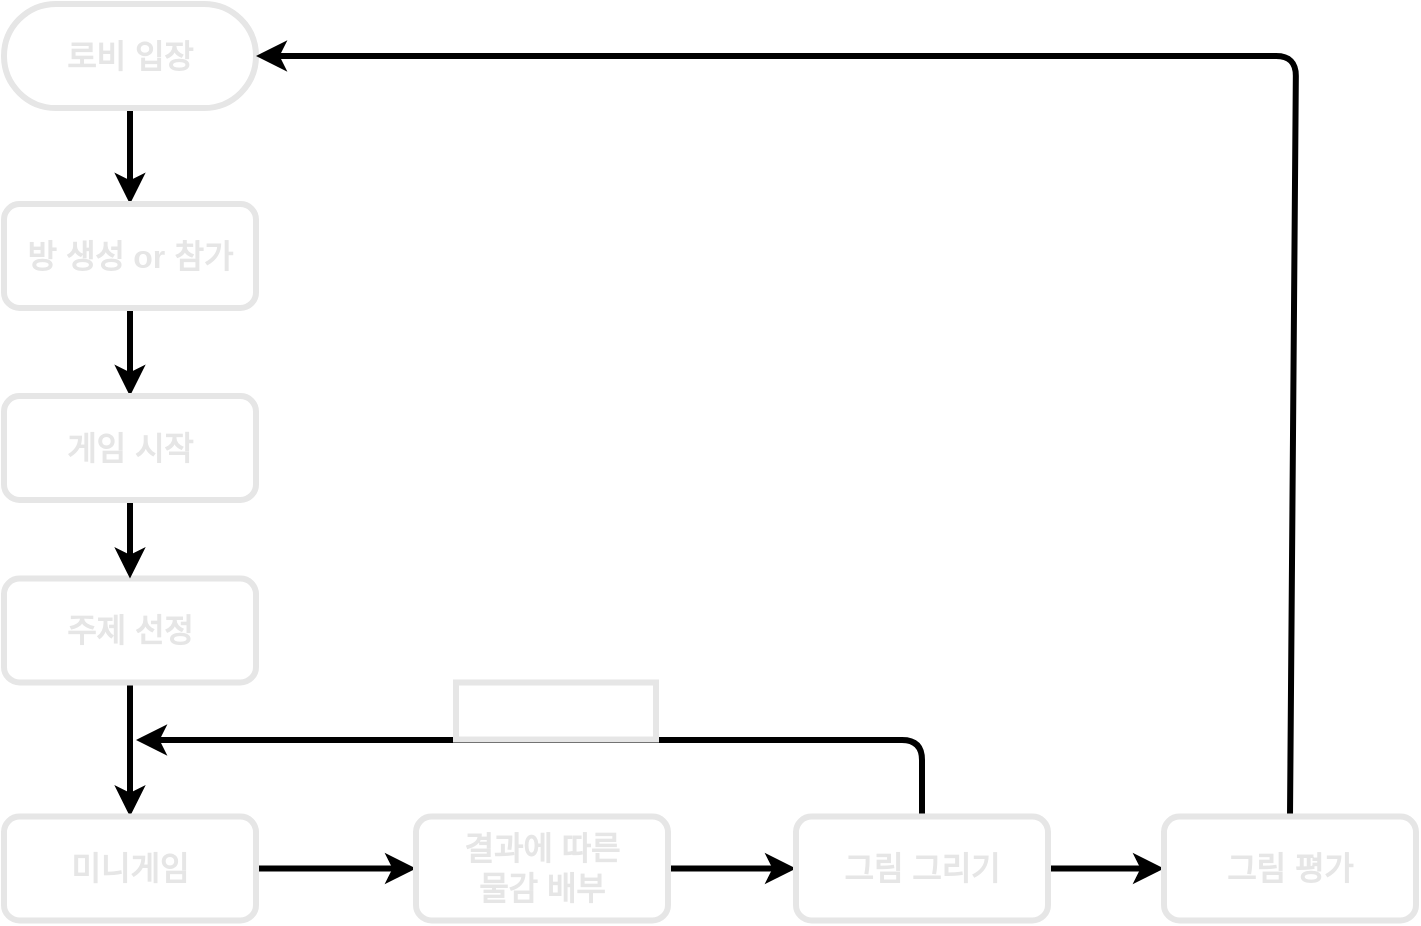 <mxfile>
    <diagram id="-_xoLNnm_bR5iiauwjqA" name="페이지-1">
        <mxGraphModel dx="911" dy="662" grid="1" gridSize="10" guides="1" tooltips="1" connect="1" arrows="1" fold="1" page="1" pageScale="1" pageWidth="1169" pageHeight="827" math="0" shadow="0">
            <root>
                <mxCell id="0"/>
                <mxCell id="1" parent="0"/>
                <mxCell id="41" style="edgeStyle=none;html=1;exitX=0.5;exitY=1;exitDx=0;exitDy=0;entryX=0.5;entryY=0;entryDx=0;entryDy=0;strokeWidth=3;" edge="1" parent="1" source="3" target="40">
                    <mxGeometry relative="1" as="geometry"/>
                </mxCell>
                <mxCell id="3" value="로비 입장" style="rounded=1;whiteSpace=wrap;html=1;arcSize=50;fontColor=#E6E6E6;fillColor=none;strokeColor=#E6E6E6;strokeWidth=3;fontSize=16;fontStyle=1" vertex="1" parent="1">
                    <mxGeometry x="134" y="110" width="126" height="52" as="geometry"/>
                </mxCell>
                <mxCell id="56" style="edgeStyle=none;html=1;exitX=0.5;exitY=1;exitDx=0;exitDy=0;entryX=0.5;entryY=0;entryDx=0;entryDy=0;strokeWidth=3;" edge="1" parent="1" source="5" target="24">
                    <mxGeometry relative="1" as="geometry"/>
                </mxCell>
                <mxCell id="5" value="주제 선정" style="rounded=1;whiteSpace=wrap;html=1;fontColor=#E6E6E6;fillColor=none;strokeColor=#E6E6E6;strokeWidth=3;fontSize=16;fontStyle=1" vertex="1" parent="1">
                    <mxGeometry x="134" y="397.25" width="126" height="52" as="geometry"/>
                </mxCell>
                <mxCell id="52" style="edgeStyle=none;html=1;exitX=1;exitY=0.5;exitDx=0;exitDy=0;entryX=0;entryY=0.5;entryDx=0;entryDy=0;strokeWidth=3;" edge="1" parent="1" source="24" target="26">
                    <mxGeometry relative="1" as="geometry"/>
                </mxCell>
                <mxCell id="24" value="미니게임" style="rounded=1;whiteSpace=wrap;html=1;fontColor=#E6E6E6;fillColor=none;strokeColor=#E6E6E6;strokeWidth=3;fontSize=16;fontStyle=1" vertex="1" parent="1">
                    <mxGeometry x="134" y="516.25" width="126" height="52" as="geometry"/>
                </mxCell>
                <mxCell id="53" style="edgeStyle=none;html=1;exitX=1;exitY=0.5;exitDx=0;exitDy=0;strokeWidth=3;" edge="1" parent="1" source="26" target="27">
                    <mxGeometry relative="1" as="geometry"/>
                </mxCell>
                <mxCell id="26" value="결과에 따른 &lt;br&gt;물감 배부" style="rounded=1;whiteSpace=wrap;html=1;fontColor=#E6E6E6;fillColor=none;strokeColor=#E6E6E6;strokeWidth=3;fontSize=16;fontStyle=1" vertex="1" parent="1">
                    <mxGeometry x="340" y="516.25" width="126" height="52" as="geometry"/>
                </mxCell>
                <mxCell id="55" style="edgeStyle=none;html=1;exitX=1;exitY=0.5;exitDx=0;exitDy=0;entryX=0;entryY=0.5;entryDx=0;entryDy=0;strokeWidth=3;" edge="1" parent="1" source="27" target="37">
                    <mxGeometry relative="1" as="geometry"/>
                </mxCell>
                <mxCell id="57" style="edgeStyle=none;html=1;exitX=0.5;exitY=0;exitDx=0;exitDy=0;strokeWidth=3;" edge="1" parent="1" source="27">
                    <mxGeometry relative="1" as="geometry">
                        <mxPoint x="200" y="478" as="targetPoint"/>
                        <Array as="points">
                            <mxPoint x="593" y="478"/>
                        </Array>
                    </mxGeometry>
                </mxCell>
                <mxCell id="27" value="그림 그리기" style="rounded=1;whiteSpace=wrap;html=1;fontColor=#E6E6E6;fillColor=none;strokeColor=#E6E6E6;strokeWidth=3;fontSize=16;fontStyle=1" vertex="1" parent="1">
                    <mxGeometry x="530" y="516.25" width="126" height="52" as="geometry"/>
                </mxCell>
                <mxCell id="35" value="3 ~ 4회 반복" style="text;html=1;strokeColor=#E6E6E6;fillColor=none;align=center;verticalAlign=middle;whiteSpace=wrap;rounded=0;fontColor=#ffffff;strokeWidth=3;fontSize=16;fontStyle=1" vertex="1" parent="1">
                    <mxGeometry x="360" y="449.25" width="100" height="28.5" as="geometry"/>
                </mxCell>
                <mxCell id="58" style="edgeStyle=none;html=1;exitX=0.5;exitY=0;exitDx=0;exitDy=0;entryX=1;entryY=0.5;entryDx=0;entryDy=0;strokeWidth=3;" edge="1" parent="1" source="37" target="3">
                    <mxGeometry relative="1" as="geometry">
                        <Array as="points">
                            <mxPoint x="780" y="136"/>
                        </Array>
                    </mxGeometry>
                </mxCell>
                <mxCell id="37" value="그림 평가" style="rounded=1;whiteSpace=wrap;html=1;fontColor=#E6E6E6;fillColor=none;strokeColor=#E6E6E6;strokeWidth=3;fontSize=16;fontStyle=1" vertex="1" parent="1">
                    <mxGeometry x="714" y="516.25" width="126" height="52" as="geometry"/>
                </mxCell>
                <mxCell id="43" style="edgeStyle=none;html=1;exitX=0.5;exitY=1;exitDx=0;exitDy=0;entryX=0.5;entryY=0;entryDx=0;entryDy=0;strokeWidth=3;" edge="1" parent="1" source="40" target="44">
                    <mxGeometry relative="1" as="geometry">
                        <mxPoint x="197" y="300" as="targetPoint"/>
                    </mxGeometry>
                </mxCell>
                <mxCell id="40" value="방 생성 or 참가" style="rounded=1;whiteSpace=wrap;html=1;fontColor=#E6E6E6;fillColor=none;strokeColor=#E6E6E6;strokeWidth=3;fontSize=16;fontStyle=1" vertex="1" parent="1">
                    <mxGeometry x="134" y="210" width="126" height="52" as="geometry"/>
                </mxCell>
                <mxCell id="49" style="edgeStyle=none;html=1;exitX=0.5;exitY=1;exitDx=0;exitDy=0;strokeWidth=3;" edge="1" parent="1" source="44" target="5">
                    <mxGeometry relative="1" as="geometry"/>
                </mxCell>
                <mxCell id="44" value="게임 시작" style="rounded=1;whiteSpace=wrap;html=1;fontColor=#E6E6E6;fillColor=none;strokeColor=#E6E6E6;strokeWidth=3;fontSize=16;fontStyle=1" vertex="1" parent="1">
                    <mxGeometry x="134" y="306" width="126" height="52" as="geometry"/>
                </mxCell>
            </root>
        </mxGraphModel>
    </diagram>
</mxfile>